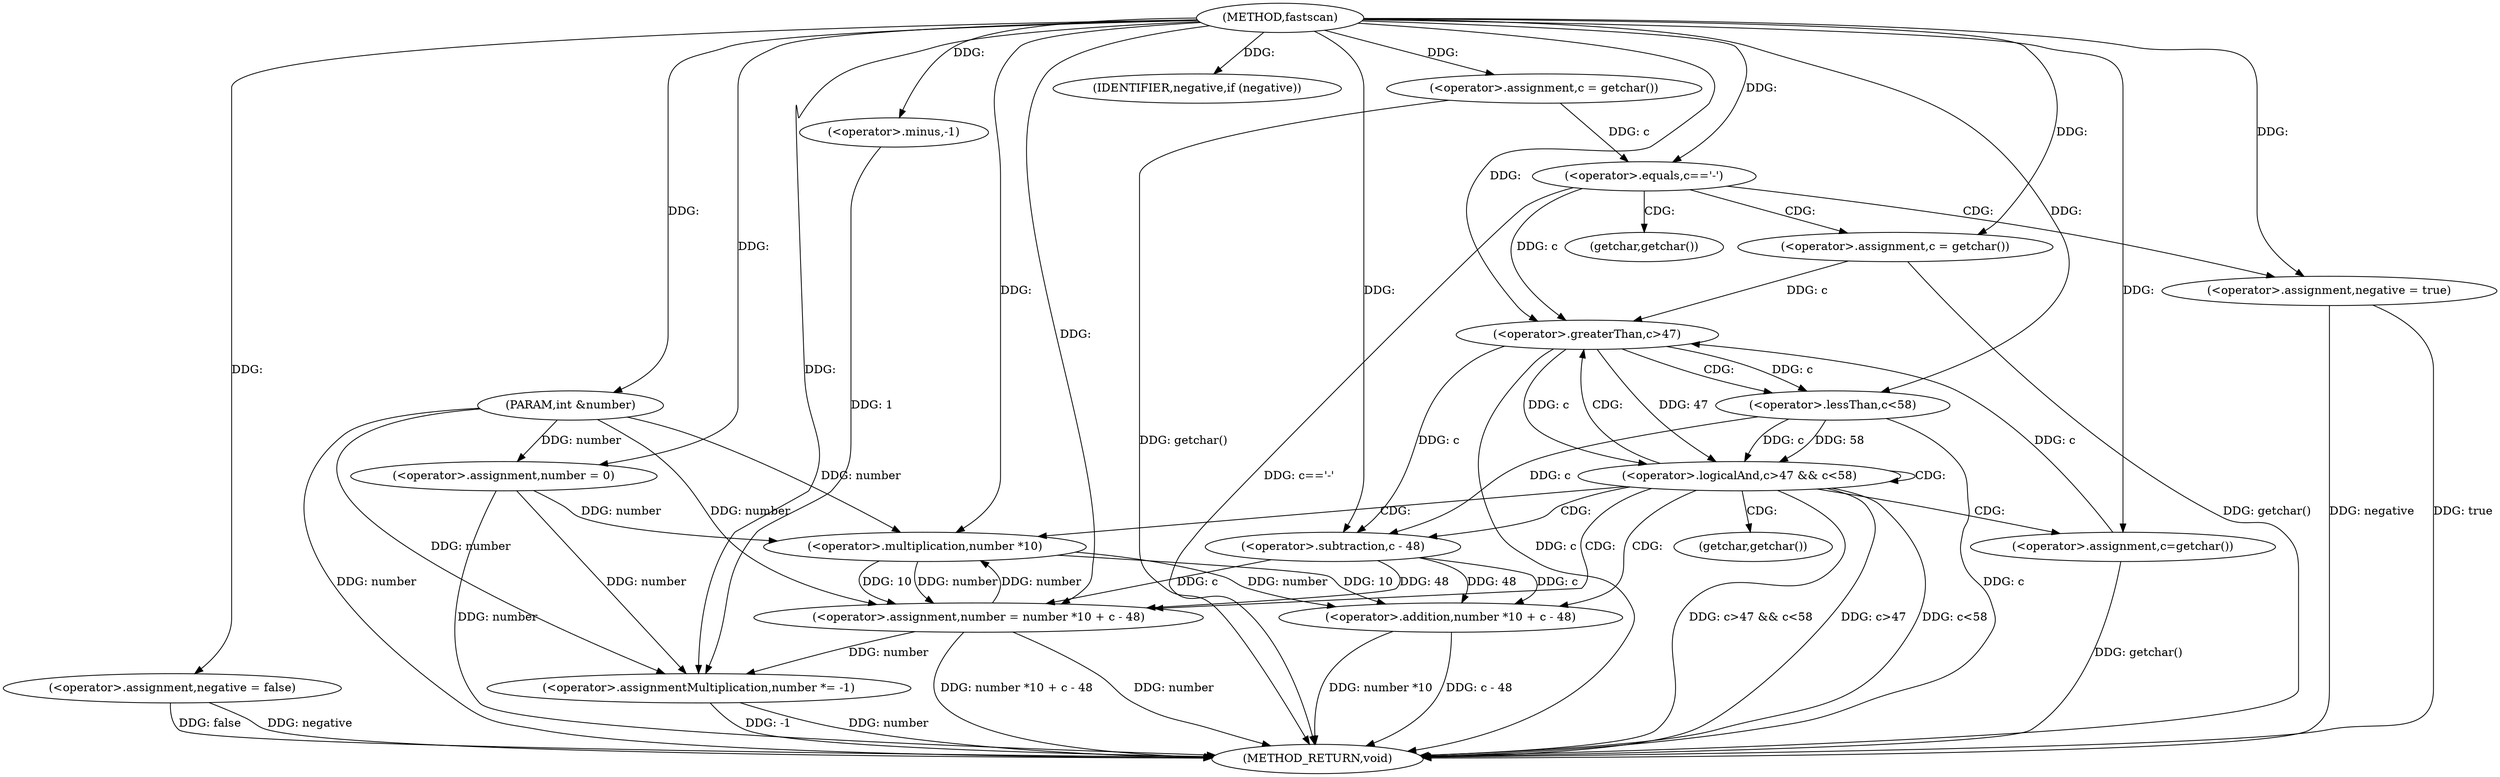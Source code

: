 digraph "fastscan" {  
"1000140" [label = "(METHOD,fastscan)" ]
"1000191" [label = "(METHOD_RETURN,void)" ]
"1000141" [label = "(PARAM,int &number)" ]
"1000144" [label = "(<operator>.assignment,negative = false)" ]
"1000148" [label = "(<operator>.assignment,number = 0)" ]
"1000151" [label = "(<operator>.assignment,c = getchar())" ]
"1000155" [label = "(<operator>.equals,c=='-')" ]
"1000166" [label = "(<operator>.logicalAnd,c>47 && c<58)" ]
"1000173" [label = "(<operator>.assignment,c=getchar())" ]
"1000176" [label = "(<operator>.assignment,number = number *10 + c - 48)" ]
"1000186" [label = "(IDENTIFIER,negative,if (negative))" ]
"1000187" [label = "(<operator>.assignmentMultiplication,number *= -1)" ]
"1000159" [label = "(<operator>.assignment,negative = true)" ]
"1000162" [label = "(<operator>.assignment,c = getchar())" ]
"1000167" [label = "(<operator>.greaterThan,c>47)" ]
"1000170" [label = "(<operator>.lessThan,c<58)" ]
"1000178" [label = "(<operator>.addition,number *10 + c - 48)" ]
"1000189" [label = "(<operator>.minus,-1)" ]
"1000179" [label = "(<operator>.multiplication,number *10)" ]
"1000182" [label = "(<operator>.subtraction,c - 48)" ]
"1000175" [label = "(getchar,getchar())" ]
"1000164" [label = "(getchar,getchar())" ]
  "1000141" -> "1000191"  [ label = "DDG: number"] 
  "1000144" -> "1000191"  [ label = "DDG: negative"] 
  "1000148" -> "1000191"  [ label = "DDG: number"] 
  "1000151" -> "1000191"  [ label = "DDG: getchar()"] 
  "1000155" -> "1000191"  [ label = "DDG: c=='-'"] 
  "1000159" -> "1000191"  [ label = "DDG: negative"] 
  "1000162" -> "1000191"  [ label = "DDG: getchar()"] 
  "1000167" -> "1000191"  [ label = "DDG: c"] 
  "1000166" -> "1000191"  [ label = "DDG: c>47"] 
  "1000170" -> "1000191"  [ label = "DDG: c"] 
  "1000166" -> "1000191"  [ label = "DDG: c<58"] 
  "1000166" -> "1000191"  [ label = "DDG: c>47 && c<58"] 
  "1000187" -> "1000191"  [ label = "DDG: number"] 
  "1000187" -> "1000191"  [ label = "DDG: -1"] 
  "1000176" -> "1000191"  [ label = "DDG: number"] 
  "1000178" -> "1000191"  [ label = "DDG: number *10"] 
  "1000178" -> "1000191"  [ label = "DDG: c - 48"] 
  "1000176" -> "1000191"  [ label = "DDG: number *10 + c - 48"] 
  "1000173" -> "1000191"  [ label = "DDG: getchar()"] 
  "1000144" -> "1000191"  [ label = "DDG: false"] 
  "1000159" -> "1000191"  [ label = "DDG: true"] 
  "1000140" -> "1000141"  [ label = "DDG: "] 
  "1000140" -> "1000144"  [ label = "DDG: "] 
  "1000140" -> "1000148"  [ label = "DDG: "] 
  "1000140" -> "1000151"  [ label = "DDG: "] 
  "1000141" -> "1000148"  [ label = "DDG: number"] 
  "1000140" -> "1000173"  [ label = "DDG: "] 
  "1000179" -> "1000176"  [ label = "DDG: number"] 
  "1000179" -> "1000176"  [ label = "DDG: 10"] 
  "1000182" -> "1000176"  [ label = "DDG: c"] 
  "1000182" -> "1000176"  [ label = "DDG: 48"] 
  "1000140" -> "1000186"  [ label = "DDG: "] 
  "1000189" -> "1000187"  [ label = "DDG: 1"] 
  "1000151" -> "1000155"  [ label = "DDG: c"] 
  "1000140" -> "1000155"  [ label = "DDG: "] 
  "1000140" -> "1000159"  [ label = "DDG: "] 
  "1000140" -> "1000162"  [ label = "DDG: "] 
  "1000167" -> "1000166"  [ label = "DDG: c"] 
  "1000167" -> "1000166"  [ label = "DDG: 47"] 
  "1000170" -> "1000166"  [ label = "DDG: c"] 
  "1000170" -> "1000166"  [ label = "DDG: 58"] 
  "1000141" -> "1000176"  [ label = "DDG: number"] 
  "1000140" -> "1000176"  [ label = "DDG: "] 
  "1000148" -> "1000187"  [ label = "DDG: number"] 
  "1000176" -> "1000187"  [ label = "DDG: number"] 
  "1000141" -> "1000187"  [ label = "DDG: number"] 
  "1000140" -> "1000187"  [ label = "DDG: "] 
  "1000155" -> "1000167"  [ label = "DDG: c"] 
  "1000162" -> "1000167"  [ label = "DDG: c"] 
  "1000173" -> "1000167"  [ label = "DDG: c"] 
  "1000140" -> "1000167"  [ label = "DDG: "] 
  "1000167" -> "1000170"  [ label = "DDG: c"] 
  "1000140" -> "1000170"  [ label = "DDG: "] 
  "1000179" -> "1000178"  [ label = "DDG: number"] 
  "1000179" -> "1000178"  [ label = "DDG: 10"] 
  "1000182" -> "1000178"  [ label = "DDG: c"] 
  "1000182" -> "1000178"  [ label = "DDG: 48"] 
  "1000140" -> "1000189"  [ label = "DDG: "] 
  "1000148" -> "1000179"  [ label = "DDG: number"] 
  "1000176" -> "1000179"  [ label = "DDG: number"] 
  "1000141" -> "1000179"  [ label = "DDG: number"] 
  "1000140" -> "1000179"  [ label = "DDG: "] 
  "1000167" -> "1000182"  [ label = "DDG: c"] 
  "1000170" -> "1000182"  [ label = "DDG: c"] 
  "1000140" -> "1000182"  [ label = "DDG: "] 
  "1000155" -> "1000164"  [ label = "CDG: "] 
  "1000155" -> "1000159"  [ label = "CDG: "] 
  "1000155" -> "1000162"  [ label = "CDG: "] 
  "1000166" -> "1000178"  [ label = "CDG: "] 
  "1000166" -> "1000167"  [ label = "CDG: "] 
  "1000166" -> "1000173"  [ label = "CDG: "] 
  "1000166" -> "1000175"  [ label = "CDG: "] 
  "1000166" -> "1000179"  [ label = "CDG: "] 
  "1000166" -> "1000182"  [ label = "CDG: "] 
  "1000166" -> "1000166"  [ label = "CDG: "] 
  "1000166" -> "1000176"  [ label = "CDG: "] 
  "1000167" -> "1000170"  [ label = "CDG: "] 
}
